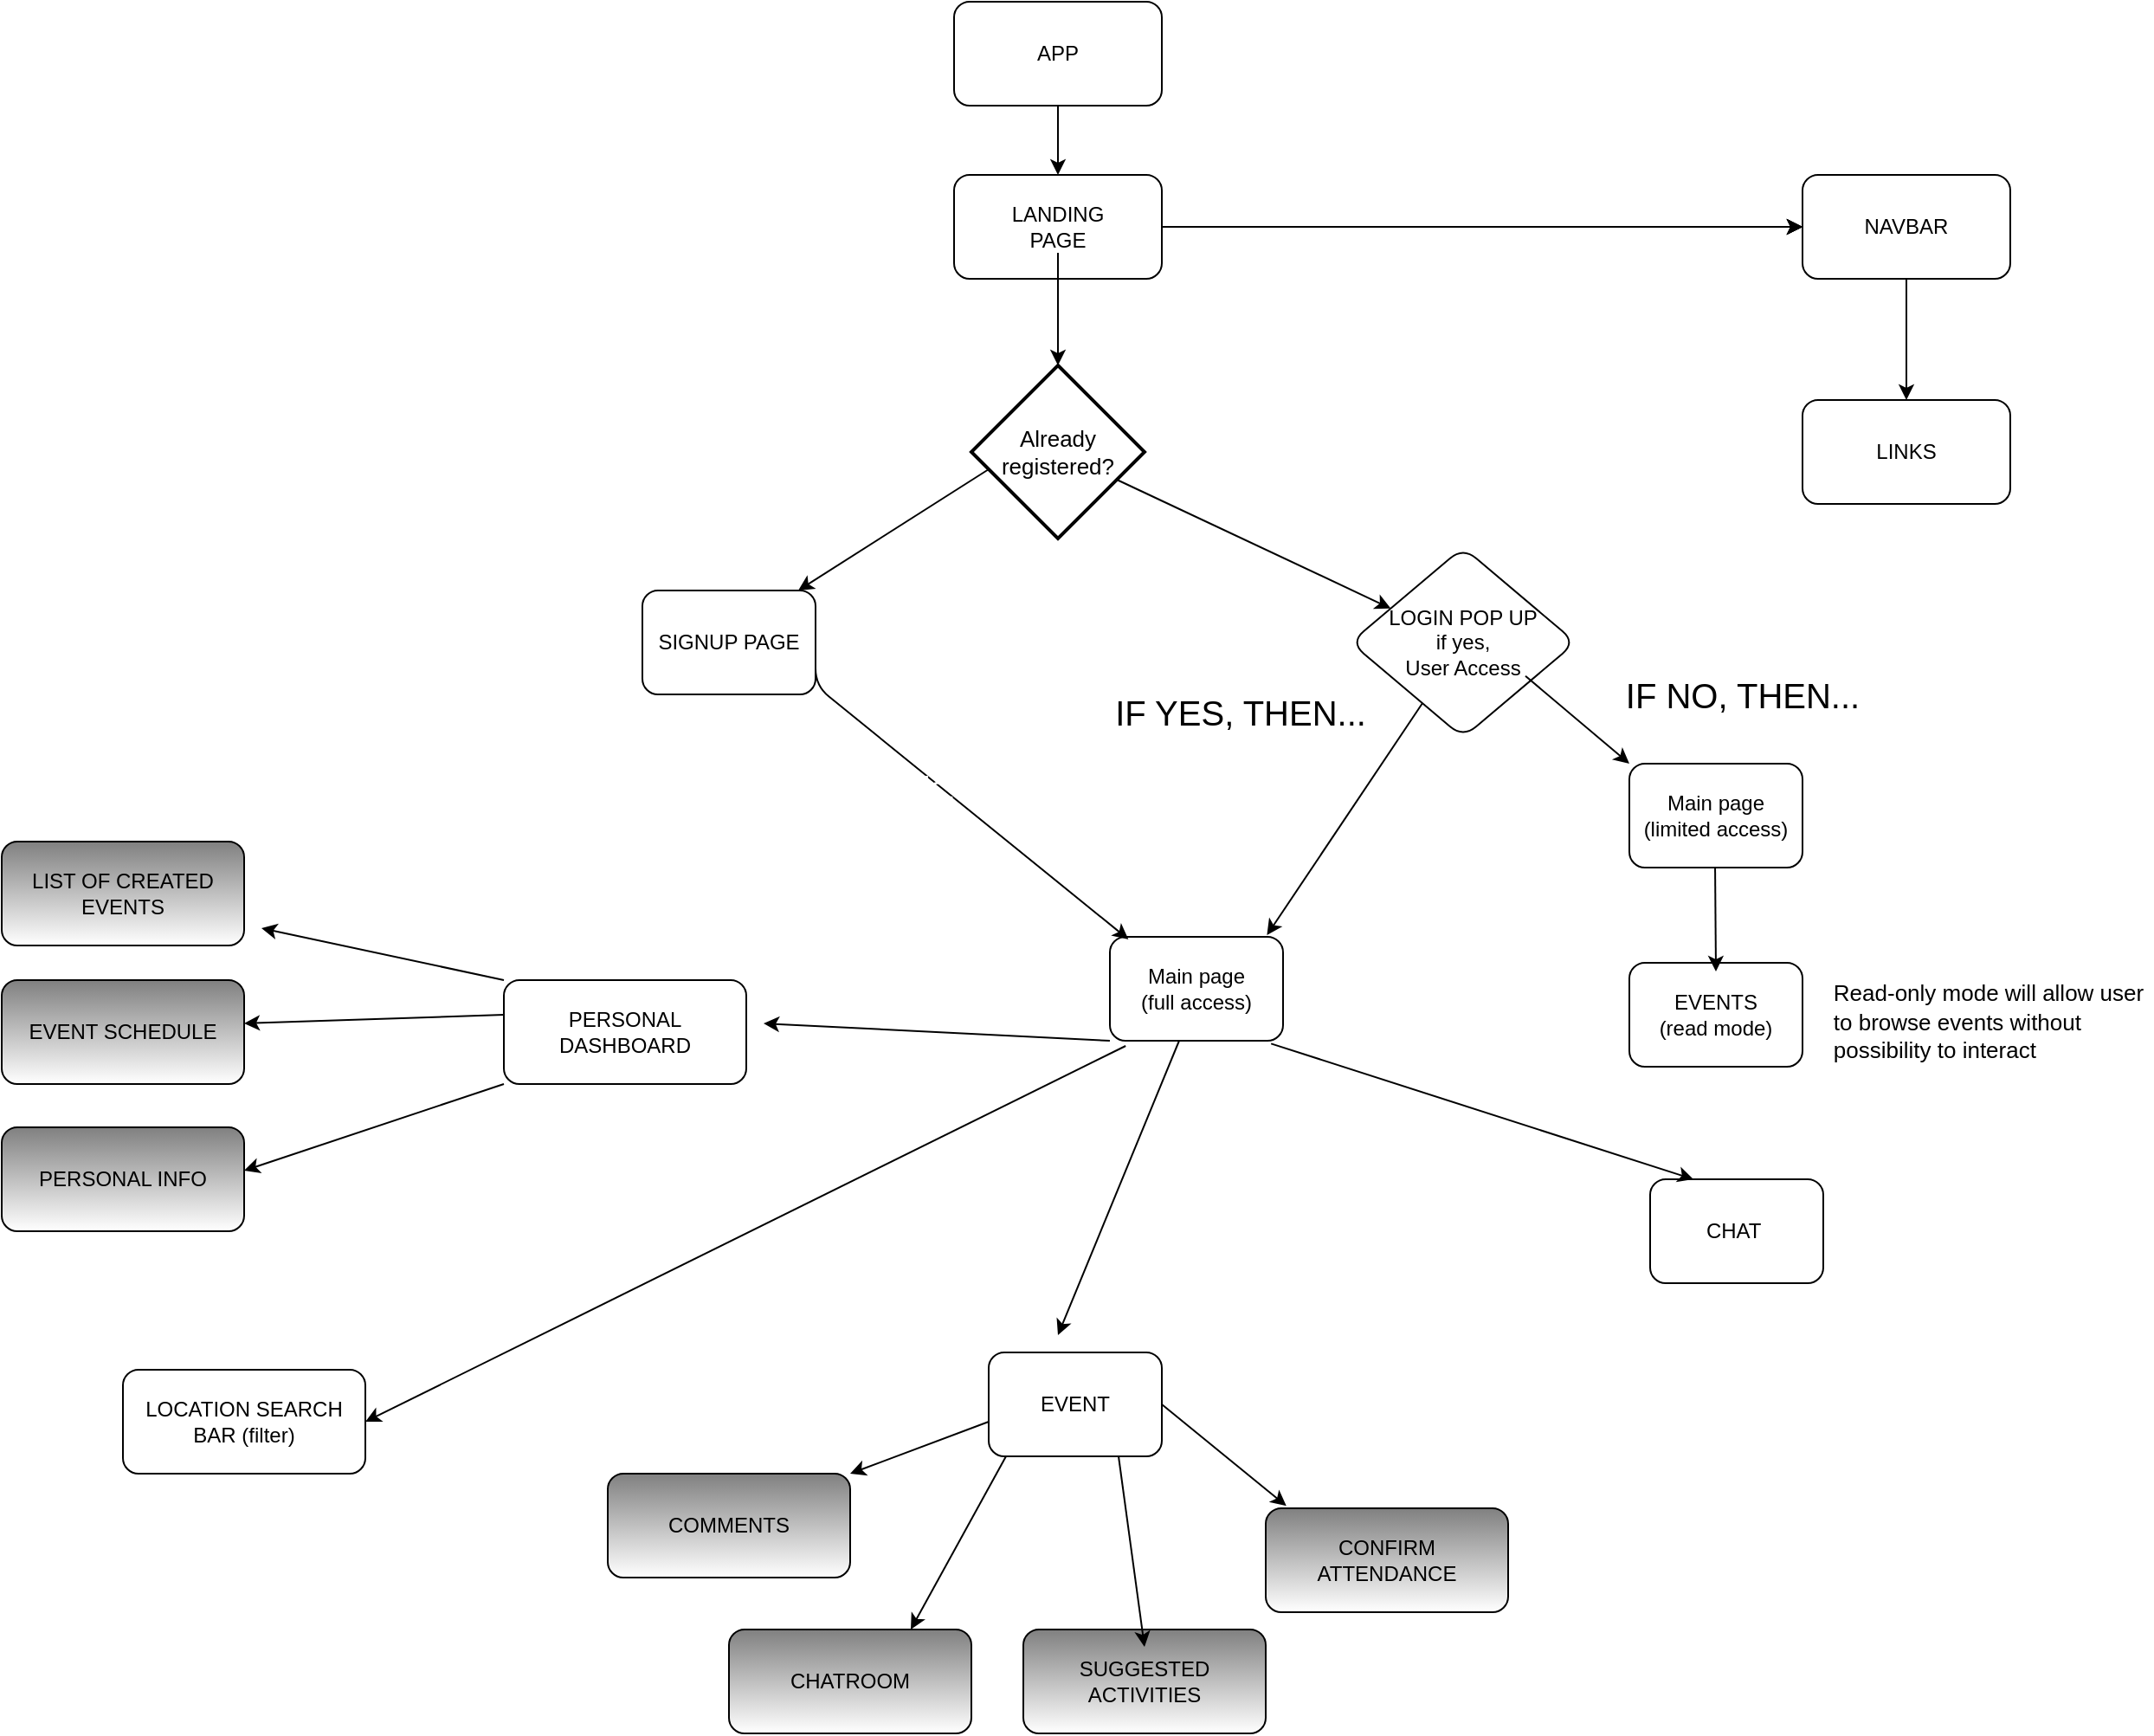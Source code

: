 <mxfile>
    <diagram id="6kDpcCLhYzHzG3fjyuZW" name="Page-1">
        <mxGraphModel dx="1909" dy="617" grid="1" gridSize="10" guides="1" tooltips="1" connect="1" arrows="1" fold="1" page="1" pageScale="1" pageWidth="827" pageHeight="1169" math="0" shadow="0">
            <root>
                <mxCell id="0"/>
                <mxCell id="1" parent="0"/>
                <mxCell id="8" value="" style="edgeStyle=none;html=1;" parent="1" source="5" target="7" edge="1">
                    <mxGeometry relative="1" as="geometry"/>
                </mxCell>
                <mxCell id="5" value="" style="rounded=1;whiteSpace=wrap;html=1;fillColor=none;gradientColor=#ffffff;" parent="1" vertex="1">
                    <mxGeometry x="110" y="30" width="120" height="60" as="geometry"/>
                </mxCell>
                <mxCell id="6" value="APP" style="text;html=1;strokeColor=none;fillColor=none;align=center;verticalAlign=middle;whiteSpace=wrap;rounded=0;" parent="1" vertex="1">
                    <mxGeometry x="140" y="45" width="60" height="30" as="geometry"/>
                </mxCell>
                <mxCell id="19" value="" style="edgeStyle=none;html=1;" parent="1" source="7" target="18" edge="1">
                    <mxGeometry relative="1" as="geometry"/>
                </mxCell>
                <mxCell id="22" value="" style="edgeStyle=none;html=1;" parent="1" source="7" target="18" edge="1">
                    <mxGeometry relative="1" as="geometry"/>
                </mxCell>
                <mxCell id="23" value="" style="edgeStyle=none;html=1;" parent="1" source="7" target="18" edge="1">
                    <mxGeometry relative="1" as="geometry"/>
                </mxCell>
                <mxCell id="24" value="" style="edgeStyle=none;html=1;" parent="1" source="7" target="18" edge="1">
                    <mxGeometry relative="1" as="geometry"/>
                </mxCell>
                <mxCell id="44" value="" style="edgeStyle=none;html=1;" parent="1" source="54" target="43" edge="1">
                    <mxGeometry relative="1" as="geometry">
                        <mxPoint x="290" y="310" as="sourcePoint"/>
                    </mxGeometry>
                </mxCell>
                <mxCell id="7" value="" style="whiteSpace=wrap;html=1;fillColor=none;rounded=1;gradientColor=#ffffff;" parent="1" vertex="1">
                    <mxGeometry x="110" y="130" width="120" height="60" as="geometry"/>
                </mxCell>
                <mxCell id="55" value="" style="edgeStyle=none;html=1;fontSize=13;" edge="1" parent="1" source="9" target="54">
                    <mxGeometry relative="1" as="geometry"/>
                </mxCell>
                <mxCell id="9" value="LANDING PAGE" style="text;html=1;strokeColor=none;fillColor=none;align=center;verticalAlign=middle;whiteSpace=wrap;rounded=0;" parent="1" vertex="1">
                    <mxGeometry x="140" y="145" width="60" height="30" as="geometry"/>
                </mxCell>
                <mxCell id="36" value="" style="edgeStyle=none;html=1;" parent="1" source="18" target="35" edge="1">
                    <mxGeometry relative="1" as="geometry"/>
                </mxCell>
                <mxCell id="18" value="NAVBAR" style="whiteSpace=wrap;html=1;fillColor=none;rounded=1;gradientColor=#ffffff;" parent="1" vertex="1">
                    <mxGeometry x="600" y="130" width="120" height="60" as="geometry"/>
                </mxCell>
                <mxCell id="35" value="LINKS" style="whiteSpace=wrap;html=1;fillColor=none;rounded=1;gradientColor=#ffffff;" parent="1" vertex="1">
                    <mxGeometry x="600" y="260" width="120" height="60" as="geometry"/>
                </mxCell>
                <mxCell id="46" value="" style="edgeStyle=none;html=1;entryX=0.907;entryY=-0.016;entryDx=0;entryDy=0;entryPerimeter=0;" parent="1" source="43" target="64" edge="1">
                    <mxGeometry relative="1" as="geometry">
                        <mxPoint x="320" y="510" as="targetPoint"/>
                    </mxGeometry>
                </mxCell>
                <mxCell id="43" value="LOGIN POP UP&lt;br&gt;if yes,&lt;br&gt;User Access" style="rhombus;whiteSpace=wrap;html=1;fillColor=none;rounded=1;gradientColor=#ffffff;" parent="1" vertex="1">
                    <mxGeometry x="339" y="345" width="130" height="110" as="geometry"/>
                </mxCell>
                <mxCell id="47" value="" style="edgeStyle=none;html=1;" parent="1" edge="1">
                    <mxGeometry relative="1" as="geometry">
                        <mxPoint x="170" y="800" as="targetPoint"/>
                        <mxPoint x="240" y="630" as="sourcePoint"/>
                    </mxGeometry>
                </mxCell>
                <mxCell id="48" value="" style="edgeStyle=none;html=1;" edge="1" parent="1">
                    <mxGeometry relative="1" as="geometry">
                        <mxPoint x="439.999" y="419.343" as="sourcePoint"/>
                        <mxPoint x="500" y="470" as="targetPoint"/>
                    </mxGeometry>
                </mxCell>
                <mxCell id="49" value="&lt;font style=&quot;font-size: 20px&quot;&gt;IF NO, THEN...&lt;/font&gt;" style="text;html=1;align=center;verticalAlign=middle;resizable=0;points=[];autosize=1;strokeColor=none;fillColor=none;strokeWidth=9;" vertex="1" parent="1">
                    <mxGeometry x="490" y="420" width="150" height="20" as="geometry"/>
                </mxCell>
                <mxCell id="50" value="Main page&lt;br&gt;(limited access)" style="whiteSpace=wrap;html=1;fillColor=none;rounded=1;gradientColor=#ffffff;" vertex="1" parent="1">
                    <mxGeometry x="500" y="470" width="100" height="60" as="geometry"/>
                </mxCell>
                <mxCell id="51" value="" style="edgeStyle=none;html=1;" edge="1" parent="1">
                    <mxGeometry relative="1" as="geometry">
                        <mxPoint x="549.523" y="530.005" as="sourcePoint"/>
                        <mxPoint x="550" y="590" as="targetPoint"/>
                    </mxGeometry>
                </mxCell>
                <mxCell id="52" value="EVENTS&lt;br&gt;(read mode)" style="whiteSpace=wrap;html=1;fillColor=none;rounded=1;gradientColor=#ffffff;" vertex="1" parent="1">
                    <mxGeometry x="500" y="585" width="100" height="60" as="geometry"/>
                </mxCell>
                <mxCell id="53" value="&lt;div style=&quot;text-align: left&quot;&gt;&lt;span style=&quot;font-size: 13px&quot;&gt;Read-only mode will allow user&lt;/span&gt;&lt;/div&gt;&lt;font style=&quot;font-size: 13px&quot;&gt;&lt;div style=&quot;text-align: left&quot;&gt;&lt;span&gt;to browse events without&lt;/span&gt;&lt;/div&gt;&lt;div style=&quot;text-align: left&quot;&gt;&lt;span&gt;possibility to interact&lt;/span&gt;&lt;/div&gt;&lt;/font&gt;" style="text;html=1;align=center;verticalAlign=middle;resizable=0;points=[];autosize=1;strokeColor=none;fillColor=none;fontSize=20;" vertex="1" parent="1">
                    <mxGeometry x="612" y="575" width="190" height="80" as="geometry"/>
                </mxCell>
                <mxCell id="54" value="&lt;font color=&quot;#000000&quot;&gt;Already registered?&lt;/font&gt;" style="rhombus;whiteSpace=wrap;html=1;fontSize=13;strokeWidth=2;gradientColor=#ffffff;" vertex="1" parent="1">
                    <mxGeometry x="120" y="240" width="100" height="100" as="geometry"/>
                </mxCell>
                <mxCell id="56" value="&lt;font color=&quot;#ffffff&quot; style=&quot;font-size: 19px&quot;&gt;IF YES, THEN...&lt;/font&gt;" style="text;html=1;align=center;verticalAlign=middle;resizable=0;points=[];autosize=1;strokeColor=none;fillColor=none;fontSize=13;fontColor=#000000;" vertex="1" parent="1">
                    <mxGeometry x="235" y="300" width="150" height="20" as="geometry"/>
                </mxCell>
                <mxCell id="57" value="" style="edgeStyle=none;html=1;" edge="1" parent="1">
                    <mxGeometry relative="1" as="geometry">
                        <mxPoint x="130.002" y="299.998" as="sourcePoint"/>
                        <mxPoint x="20" y="370" as="targetPoint"/>
                    </mxGeometry>
                </mxCell>
                <mxCell id="58" value="&lt;font color=&quot;#ffffff&quot; style=&quot;font-size: 19px&quot;&gt;IF NO, THEN...&lt;/font&gt;" style="text;html=1;align=center;verticalAlign=middle;resizable=0;points=[];autosize=1;strokeColor=none;fillColor=none;fontSize=13;fontColor=#000000;" vertex="1" parent="1">
                    <mxGeometry x="-65" y="300" width="140" height="20" as="geometry"/>
                </mxCell>
                <mxCell id="59" value="SIGNUP PAGE" style="whiteSpace=wrap;html=1;fillColor=none;rounded=1;gradientColor=#ffffff;" vertex="1" parent="1">
                    <mxGeometry x="-70" y="370" width="100" height="60" as="geometry"/>
                </mxCell>
                <mxCell id="61" value="" style="edgeStyle=none;html=1;entryX=0.107;entryY=0.024;entryDx=0;entryDy=0;entryPerimeter=0;" edge="1" parent="1" target="64">
                    <mxGeometry relative="1" as="geometry">
                        <mxPoint x="30.002" y="394.998" as="sourcePoint"/>
                        <mxPoint x="210" y="520" as="targetPoint"/>
                        <Array as="points">
                            <mxPoint x="30" y="425"/>
                        </Array>
                    </mxGeometry>
                </mxCell>
                <mxCell id="62" value="User registers and submits details..." style="text;html=1;align=center;verticalAlign=middle;resizable=0;points=[];autosize=1;strokeColor=none;fillColor=none;fontSize=19;fontColor=#FFFFFF;" vertex="1" parent="1">
                    <mxGeometry x="-190" y="470" width="320" height="30" as="geometry"/>
                </mxCell>
                <mxCell id="64" value="Main page&lt;br&gt;(full access)" style="whiteSpace=wrap;html=1;fillColor=none;rounded=1;gradientColor=#ffffff;" vertex="1" parent="1">
                    <mxGeometry x="200" y="570" width="100" height="60" as="geometry"/>
                </mxCell>
                <mxCell id="65" value="&lt;font style=&quot;font-size: 20px&quot;&gt;IF YES, THEN...&lt;/font&gt;" style="text;html=1;align=center;verticalAlign=middle;resizable=0;points=[];autosize=1;strokeColor=none;fillColor=none;strokeWidth=9;" vertex="1" parent="1">
                    <mxGeometry x="195" y="430" width="160" height="20" as="geometry"/>
                </mxCell>
                <mxCell id="66" value="EVENT" style="whiteSpace=wrap;html=1;fillColor=none;rounded=1;gradientColor=#ffffff;" vertex="1" parent="1">
                    <mxGeometry x="130" y="810" width="100" height="60" as="geometry"/>
                </mxCell>
                <mxCell id="67" value="" style="edgeStyle=none;html=1;exitX=0;exitY=1;exitDx=0;exitDy=0;" edge="1" parent="1" source="64">
                    <mxGeometry relative="1" as="geometry">
                        <mxPoint y="620" as="targetPoint"/>
                        <mxPoint x="79.997" y="585" as="sourcePoint"/>
                    </mxGeometry>
                </mxCell>
                <mxCell id="68" value="PERSONAL DASHBOARD" style="whiteSpace=wrap;html=1;fillColor=none;rounded=1;gradientColor=#ffffff;" vertex="1" parent="1">
                    <mxGeometry x="-150" y="595" width="140" height="60" as="geometry"/>
                </mxCell>
                <mxCell id="69" value="CHAT&amp;nbsp;" style="whiteSpace=wrap;html=1;fillColor=none;rounded=1;gradientColor=#ffffff;" vertex="1" parent="1">
                    <mxGeometry x="512" y="710" width="100" height="60" as="geometry"/>
                </mxCell>
                <mxCell id="70" value="" style="edgeStyle=none;html=1;exitX=0.931;exitY=1.028;exitDx=0;exitDy=0;exitPerimeter=0;entryX=0.25;entryY=0;entryDx=0;entryDy=0;" edge="1" parent="1" source="64" target="69">
                    <mxGeometry relative="1" as="geometry">
                        <mxPoint x="460" y="750" as="targetPoint"/>
                        <mxPoint x="354.997" y="575" as="sourcePoint"/>
                    </mxGeometry>
                </mxCell>
                <mxCell id="71" value="" style="edgeStyle=none;html=1;" edge="1" parent="1">
                    <mxGeometry relative="1" as="geometry">
                        <mxPoint x="-290" y="565" as="targetPoint"/>
                        <mxPoint x="-150" y="595" as="sourcePoint"/>
                    </mxGeometry>
                </mxCell>
                <mxCell id="72" value="&lt;font color=&quot;#000000&quot;&gt;LIST OF CREATED EVENTS&lt;/font&gt;" style="whiteSpace=wrap;html=1;fillColor=grey;rounded=1;gradientColor=#ffffff;" vertex="1" parent="1">
                    <mxGeometry x="-440" y="515" width="140" height="60" as="geometry"/>
                </mxCell>
                <mxCell id="73" value="" style="edgeStyle=none;html=1;" edge="1" parent="1">
                    <mxGeometry relative="1" as="geometry">
                        <mxPoint x="-300" y="620" as="targetPoint"/>
                        <mxPoint x="-150" y="615" as="sourcePoint"/>
                    </mxGeometry>
                </mxCell>
                <mxCell id="74" value="&lt;font color=&quot;#000000&quot;&gt;EVENT SCHEDULE&lt;/font&gt;" style="whiteSpace=wrap;html=1;fillColor=grey;rounded=1;gradientColor=#ffffff;" vertex="1" parent="1">
                    <mxGeometry x="-440" y="595" width="140" height="60" as="geometry"/>
                </mxCell>
                <mxCell id="75" value="&lt;font color=&quot;#000000&quot;&gt;PERSONAL INFO&lt;/font&gt;" style="whiteSpace=wrap;html=1;fillColor=grey;rounded=1;gradientColor=#ffffff;" vertex="1" parent="1">
                    <mxGeometry x="-440" y="680" width="140" height="60" as="geometry"/>
                </mxCell>
                <mxCell id="76" value="" style="edgeStyle=none;html=1;exitX=0;exitY=1;exitDx=0;exitDy=0;" edge="1" parent="1" source="68">
                    <mxGeometry relative="1" as="geometry">
                        <mxPoint x="-300" y="705" as="targetPoint"/>
                        <mxPoint x="-160" y="650" as="sourcePoint"/>
                    </mxGeometry>
                </mxCell>
                <mxCell id="77" value="" style="edgeStyle=none;html=1;exitX=0;exitY=1;exitDx=0;exitDy=0;" edge="1" parent="1">
                    <mxGeometry relative="1" as="geometry">
                        <mxPoint x="50" y="880" as="targetPoint"/>
                        <mxPoint x="130.0" y="850" as="sourcePoint"/>
                    </mxGeometry>
                </mxCell>
                <mxCell id="78" value="&lt;font color=&quot;#000000&quot;&gt;COMMENTS&lt;/font&gt;" style="whiteSpace=wrap;html=1;fillColor=grey;rounded=1;gradientColor=#ffffff;" vertex="1" parent="1">
                    <mxGeometry x="-90" y="880" width="140" height="60" as="geometry"/>
                </mxCell>
                <mxCell id="79" value="" style="edgeStyle=none;html=1;exitX=0.1;exitY=1;exitDx=0;exitDy=0;exitPerimeter=0;entryX=0.75;entryY=0;entryDx=0;entryDy=0;" edge="1" parent="1" source="66" target="80">
                    <mxGeometry relative="1" as="geometry">
                        <mxPoint x="130" y="940" as="targetPoint"/>
                        <mxPoint x="155.0" y="910" as="sourcePoint"/>
                    </mxGeometry>
                </mxCell>
                <mxCell id="80" value="&lt;font color=&quot;#000000&quot;&gt;CHATROOM&lt;/font&gt;" style="whiteSpace=wrap;html=1;fillColor=grey;rounded=1;gradientColor=#ffffff;" vertex="1" parent="1">
                    <mxGeometry x="-20" y="970" width="140" height="60" as="geometry"/>
                </mxCell>
                <mxCell id="81" value="&lt;font color=&quot;#000000&quot;&gt;SUGGESTED ACTIVITIES&lt;/font&gt;" style="whiteSpace=wrap;html=1;fillColor=grey;rounded=1;gradientColor=#ffffff;" vertex="1" parent="1">
                    <mxGeometry x="150" y="970" width="140" height="60" as="geometry"/>
                </mxCell>
                <mxCell id="82" value="" style="edgeStyle=none;html=1;exitX=0.1;exitY=1;exitDx=0;exitDy=0;exitPerimeter=0;entryX=0.5;entryY=0.167;entryDx=0;entryDy=0;entryPerimeter=0;" edge="1" parent="1" target="81">
                    <mxGeometry relative="1" as="geometry">
                        <mxPoint x="150.0" y="970" as="targetPoint"/>
                        <mxPoint x="205" y="870" as="sourcePoint"/>
                    </mxGeometry>
                </mxCell>
                <mxCell id="83" value="&lt;font color=&quot;#000000&quot;&gt;CONFIRM ATTENDANCE&lt;/font&gt;" style="whiteSpace=wrap;html=1;fillColor=grey;rounded=1;gradientColor=#ffffff;" vertex="1" parent="1">
                    <mxGeometry x="290" y="900" width="140" height="60" as="geometry"/>
                </mxCell>
                <mxCell id="84" value="" style="edgeStyle=none;html=1;exitX=0.1;exitY=1;exitDx=0;exitDy=0;exitPerimeter=0;entryX=0.085;entryY=-0.023;entryDx=0;entryDy=0;entryPerimeter=0;" edge="1" parent="1" target="83">
                    <mxGeometry relative="1" as="geometry">
                        <mxPoint x="245" y="950.02" as="targetPoint"/>
                        <mxPoint x="230" y="840" as="sourcePoint"/>
                    </mxGeometry>
                </mxCell>
                <mxCell id="86" value="" style="edgeStyle=none;html=1;exitX=0.091;exitY=1.05;exitDx=0;exitDy=0;exitPerimeter=0;" edge="1" parent="1" source="64">
                    <mxGeometry relative="1" as="geometry">
                        <mxPoint x="-230" y="850" as="targetPoint"/>
                        <mxPoint x="30" y="660" as="sourcePoint"/>
                    </mxGeometry>
                </mxCell>
                <mxCell id="87" value="LOCATION SEARCH BAR (filter)" style="whiteSpace=wrap;html=1;fillColor=none;rounded=1;gradientColor=#ffffff;" vertex="1" parent="1">
                    <mxGeometry x="-370" y="820" width="140" height="60" as="geometry"/>
                </mxCell>
            </root>
        </mxGraphModel>
    </diagram>
</mxfile>